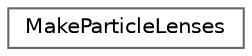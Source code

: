 digraph "Graphical Class Hierarchy"
{
 // LATEX_PDF_SIZE
  bgcolor="transparent";
  edge [fontname=Helvetica,fontsize=10,labelfontname=Helvetica,labelfontsize=10];
  node [fontname=Helvetica,fontsize=10,shape=box,height=0.2,width=0.4];
  rankdir="LR";
  Node0 [id="Node000000",label="MakeParticleLenses",height=0.2,width=0.4,color="grey40", fillcolor="white", style="filled",URL="$class_make_particle_lenses.html",tooltip="A class for constructing LensHalos from particles in a data file."];
}
